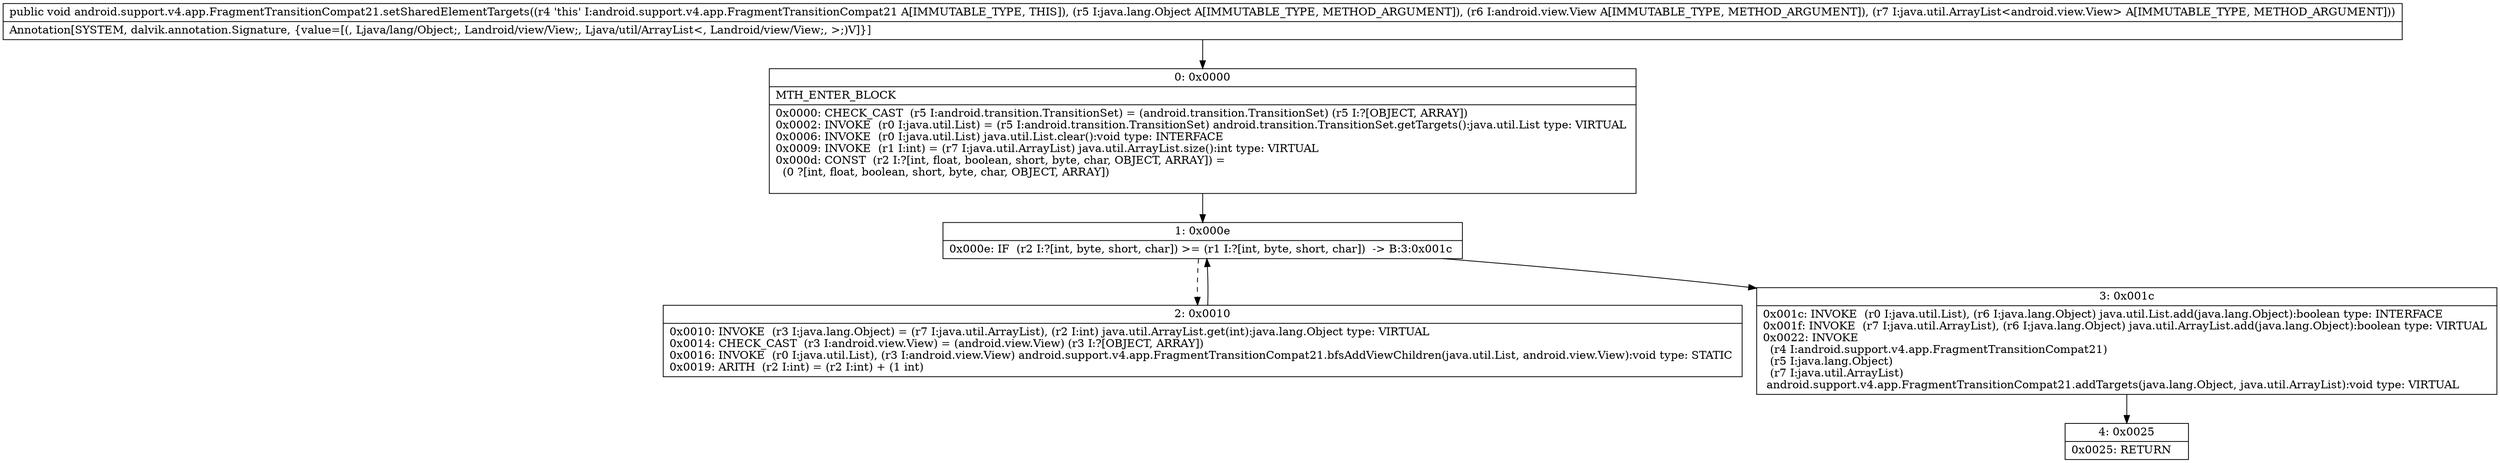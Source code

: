 digraph "CFG forandroid.support.v4.app.FragmentTransitionCompat21.setSharedElementTargets(Ljava\/lang\/Object;Landroid\/view\/View;Ljava\/util\/ArrayList;)V" {
Node_0 [shape=record,label="{0\:\ 0x0000|MTH_ENTER_BLOCK\l|0x0000: CHECK_CAST  (r5 I:android.transition.TransitionSet) = (android.transition.TransitionSet) (r5 I:?[OBJECT, ARRAY]) \l0x0002: INVOKE  (r0 I:java.util.List) = (r5 I:android.transition.TransitionSet) android.transition.TransitionSet.getTargets():java.util.List type: VIRTUAL \l0x0006: INVOKE  (r0 I:java.util.List) java.util.List.clear():void type: INTERFACE \l0x0009: INVOKE  (r1 I:int) = (r7 I:java.util.ArrayList) java.util.ArrayList.size():int type: VIRTUAL \l0x000d: CONST  (r2 I:?[int, float, boolean, short, byte, char, OBJECT, ARRAY]) = \l  (0 ?[int, float, boolean, short, byte, char, OBJECT, ARRAY])\l \l}"];
Node_1 [shape=record,label="{1\:\ 0x000e|0x000e: IF  (r2 I:?[int, byte, short, char]) \>= (r1 I:?[int, byte, short, char])  \-\> B:3:0x001c \l}"];
Node_2 [shape=record,label="{2\:\ 0x0010|0x0010: INVOKE  (r3 I:java.lang.Object) = (r7 I:java.util.ArrayList), (r2 I:int) java.util.ArrayList.get(int):java.lang.Object type: VIRTUAL \l0x0014: CHECK_CAST  (r3 I:android.view.View) = (android.view.View) (r3 I:?[OBJECT, ARRAY]) \l0x0016: INVOKE  (r0 I:java.util.List), (r3 I:android.view.View) android.support.v4.app.FragmentTransitionCompat21.bfsAddViewChildren(java.util.List, android.view.View):void type: STATIC \l0x0019: ARITH  (r2 I:int) = (r2 I:int) + (1 int) \l}"];
Node_3 [shape=record,label="{3\:\ 0x001c|0x001c: INVOKE  (r0 I:java.util.List), (r6 I:java.lang.Object) java.util.List.add(java.lang.Object):boolean type: INTERFACE \l0x001f: INVOKE  (r7 I:java.util.ArrayList), (r6 I:java.lang.Object) java.util.ArrayList.add(java.lang.Object):boolean type: VIRTUAL \l0x0022: INVOKE  \l  (r4 I:android.support.v4.app.FragmentTransitionCompat21)\l  (r5 I:java.lang.Object)\l  (r7 I:java.util.ArrayList)\l android.support.v4.app.FragmentTransitionCompat21.addTargets(java.lang.Object, java.util.ArrayList):void type: VIRTUAL \l}"];
Node_4 [shape=record,label="{4\:\ 0x0025|0x0025: RETURN   \l}"];
MethodNode[shape=record,label="{public void android.support.v4.app.FragmentTransitionCompat21.setSharedElementTargets((r4 'this' I:android.support.v4.app.FragmentTransitionCompat21 A[IMMUTABLE_TYPE, THIS]), (r5 I:java.lang.Object A[IMMUTABLE_TYPE, METHOD_ARGUMENT]), (r6 I:android.view.View A[IMMUTABLE_TYPE, METHOD_ARGUMENT]), (r7 I:java.util.ArrayList\<android.view.View\> A[IMMUTABLE_TYPE, METHOD_ARGUMENT]))  | Annotation[SYSTEM, dalvik.annotation.Signature, \{value=[(, Ljava\/lang\/Object;, Landroid\/view\/View;, Ljava\/util\/ArrayList\<, Landroid\/view\/View;, \>;)V]\}]\l}"];
MethodNode -> Node_0;
Node_0 -> Node_1;
Node_1 -> Node_2[style=dashed];
Node_1 -> Node_3;
Node_2 -> Node_1;
Node_3 -> Node_4;
}

